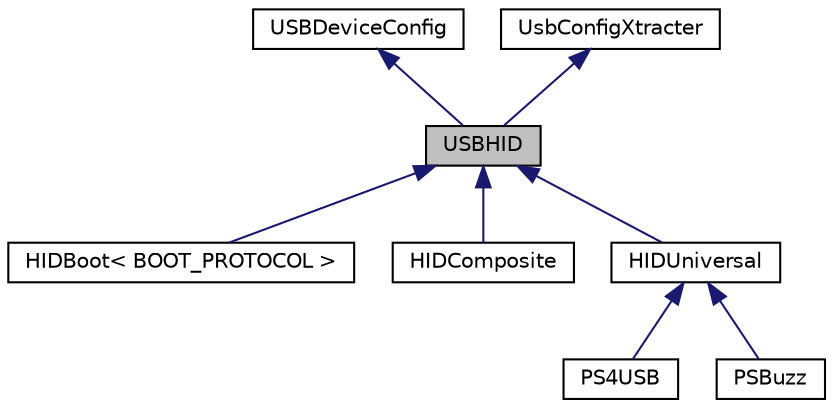 digraph "USBHID"
{
  edge [fontname="Helvetica",fontsize="10",labelfontname="Helvetica",labelfontsize="10"];
  node [fontname="Helvetica",fontsize="10",shape=record];
  Node1 [label="USBHID",height=0.2,width=0.4,color="black", fillcolor="grey75", style="filled" fontcolor="black"];
  Node2 -> Node1 [dir="back",color="midnightblue",fontsize="10",style="solid",fontname="Helvetica"];
  Node2 [label="USBDeviceConfig",height=0.2,width=0.4,color="black", fillcolor="white", style="filled",URL="$class_u_s_b_device_config.html"];
  Node3 -> Node1 [dir="back",color="midnightblue",fontsize="10",style="solid",fontname="Helvetica"];
  Node3 [label="UsbConfigXtracter",height=0.2,width=0.4,color="black", fillcolor="white", style="filled",URL="$class_usb_config_xtracter.html"];
  Node1 -> Node4 [dir="back",color="midnightblue",fontsize="10",style="solid",fontname="Helvetica"];
  Node4 [label="HIDBoot\< BOOT_PROTOCOL \>",height=0.2,width=0.4,color="black", fillcolor="white", style="filled",URL="$class_h_i_d_boot.html"];
  Node1 -> Node5 [dir="back",color="midnightblue",fontsize="10",style="solid",fontname="Helvetica"];
  Node5 [label="HIDComposite",height=0.2,width=0.4,color="black", fillcolor="white", style="filled",URL="$class_h_i_d_composite.html"];
  Node1 -> Node6 [dir="back",color="midnightblue",fontsize="10",style="solid",fontname="Helvetica"];
  Node6 [label="HIDUniversal",height=0.2,width=0.4,color="black", fillcolor="white", style="filled",URL="$class_h_i_d_universal.html"];
  Node6 -> Node7 [dir="back",color="midnightblue",fontsize="10",style="solid",fontname="Helvetica"];
  Node7 [label="PS4USB",height=0.2,width=0.4,color="black", fillcolor="white", style="filled",URL="$class_p_s4_u_s_b.html"];
  Node6 -> Node8 [dir="back",color="midnightblue",fontsize="10",style="solid",fontname="Helvetica"];
  Node8 [label="PSBuzz",height=0.2,width=0.4,color="black", fillcolor="white", style="filled",URL="$class_p_s_buzz.html"];
}
